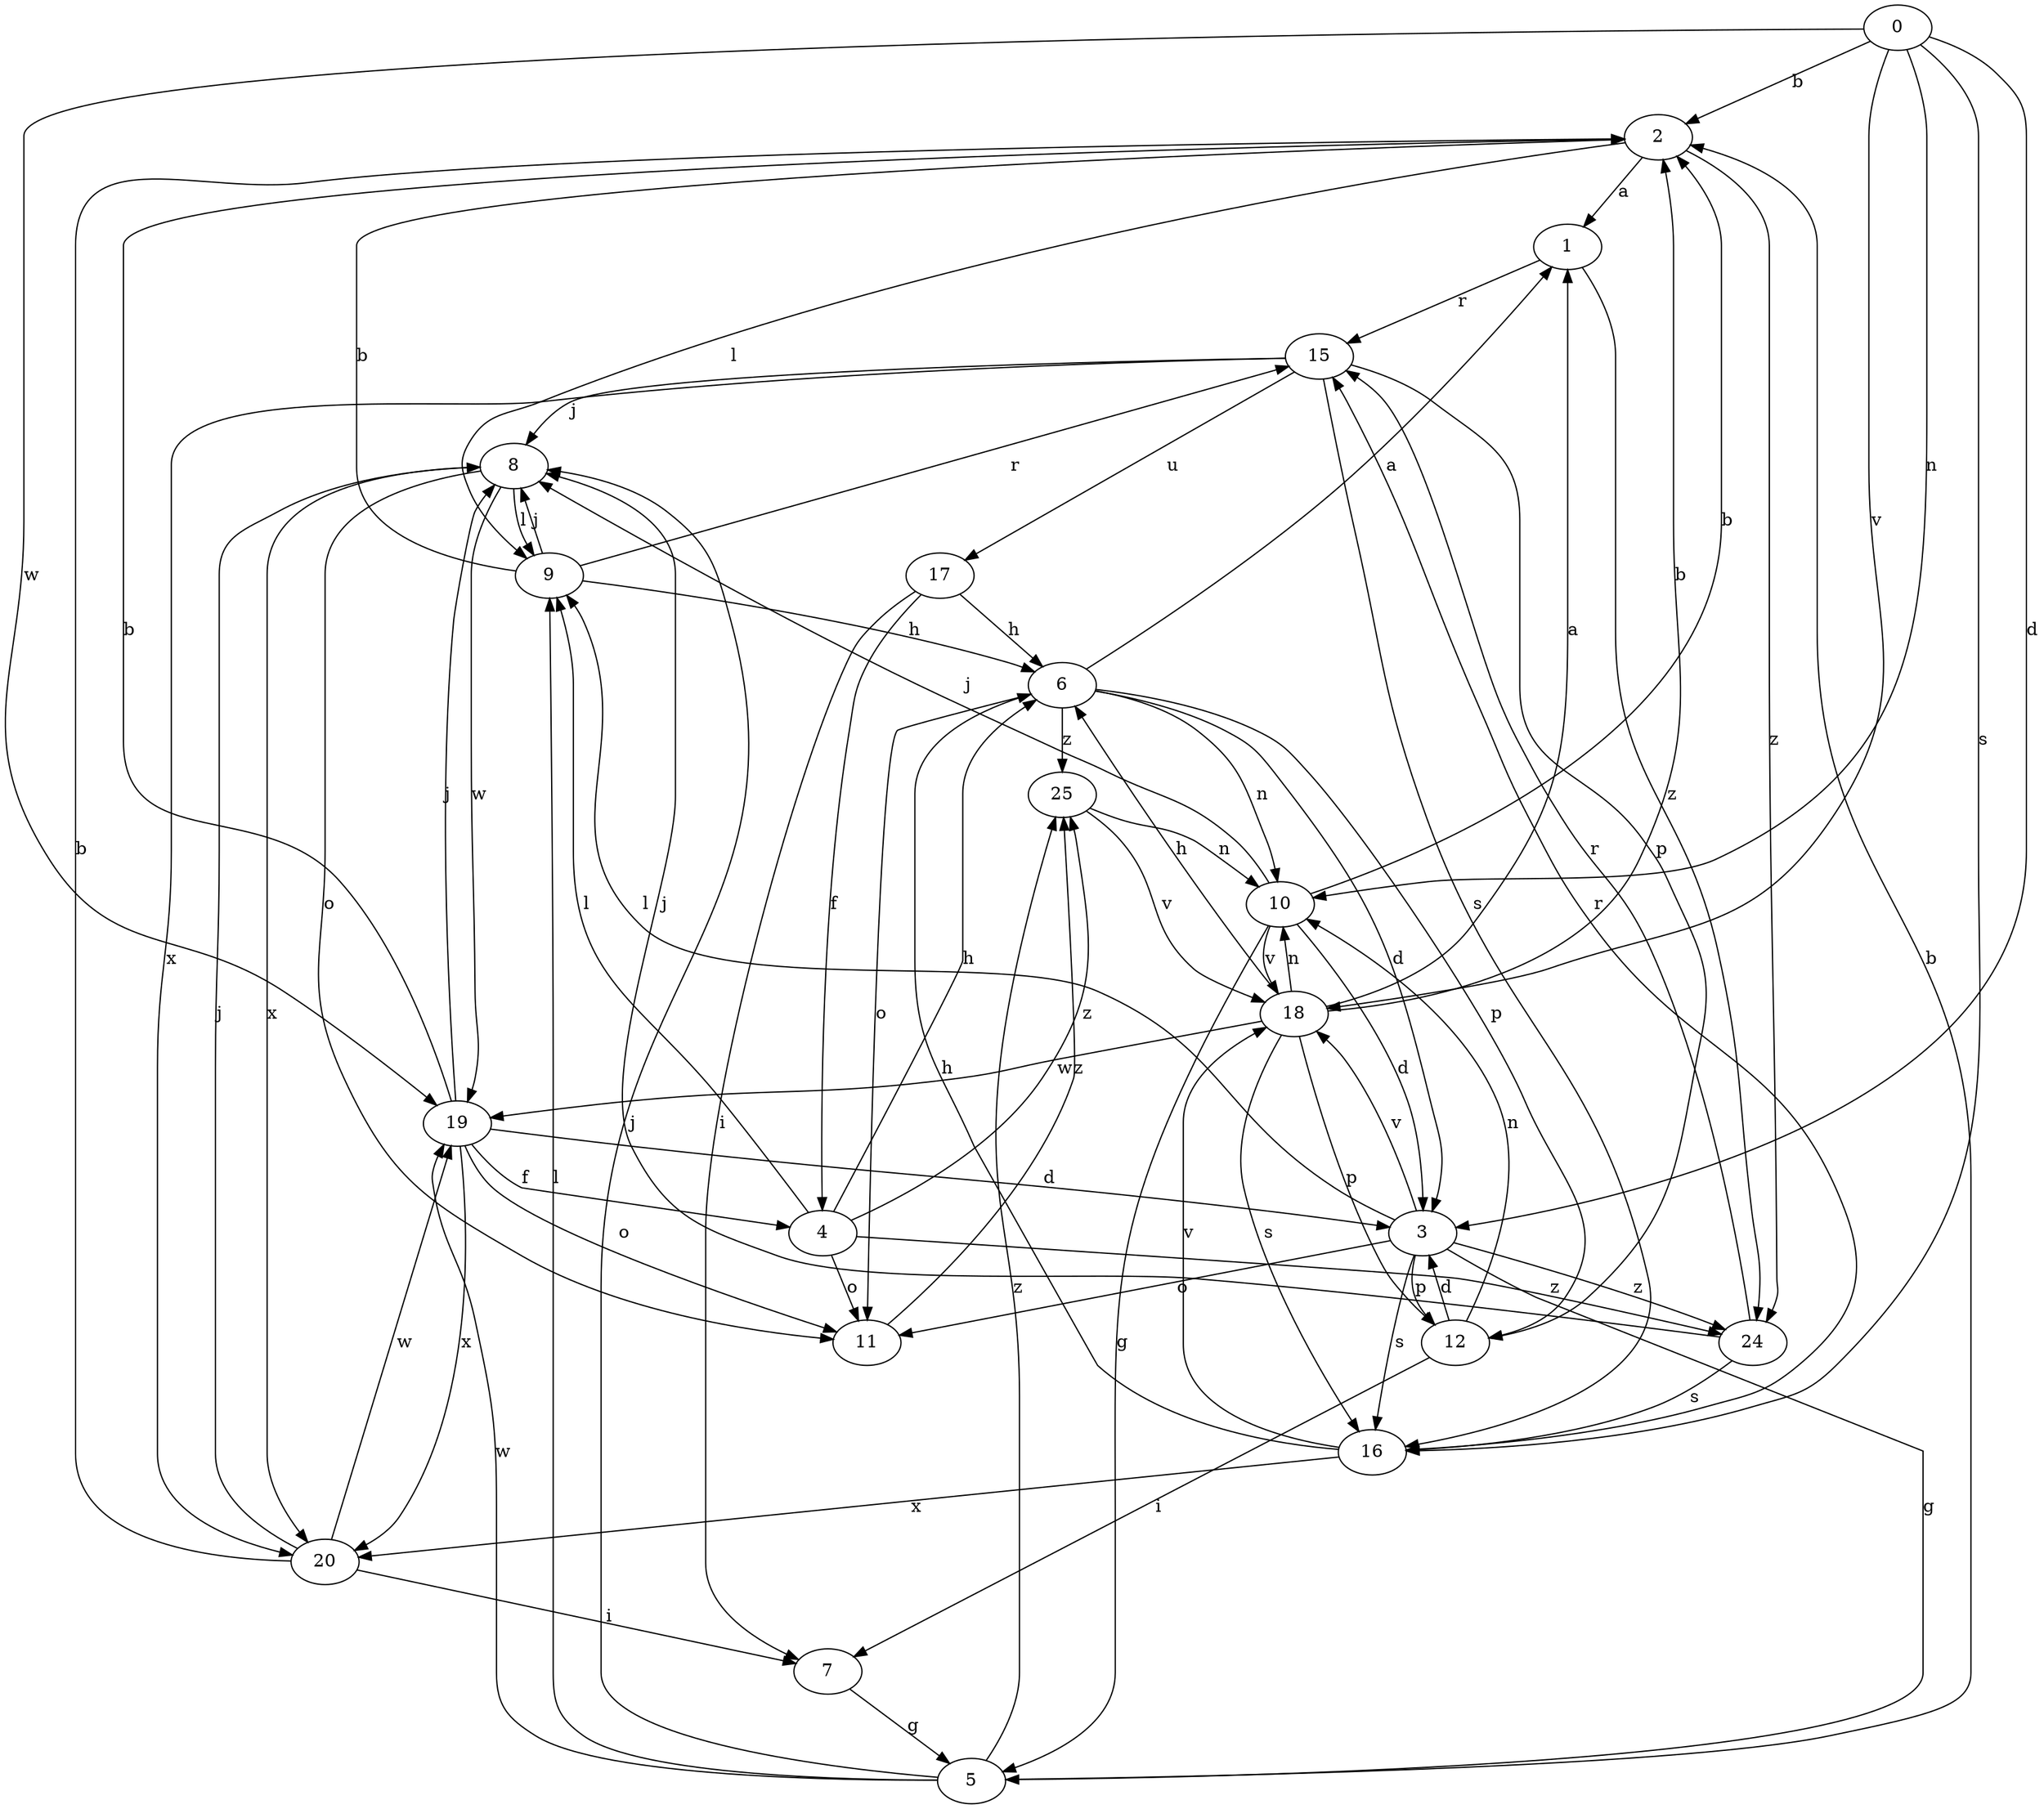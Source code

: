 strict digraph  {
0;
1;
2;
3;
4;
5;
6;
7;
8;
9;
10;
11;
12;
15;
16;
17;
18;
19;
20;
24;
25;
0 -> 2  [label=b];
0 -> 3  [label=d];
0 -> 10  [label=n];
0 -> 16  [label=s];
0 -> 18  [label=v];
0 -> 19  [label=w];
1 -> 15  [label=r];
1 -> 24  [label=z];
2 -> 1  [label=a];
2 -> 9  [label=l];
2 -> 24  [label=z];
3 -> 5  [label=g];
3 -> 9  [label=l];
3 -> 11  [label=o];
3 -> 12  [label=p];
3 -> 16  [label=s];
3 -> 18  [label=v];
3 -> 24  [label=z];
4 -> 6  [label=h];
4 -> 9  [label=l];
4 -> 11  [label=o];
4 -> 24  [label=z];
4 -> 25  [label=z];
5 -> 2  [label=b];
5 -> 8  [label=j];
5 -> 9  [label=l];
5 -> 19  [label=w];
5 -> 25  [label=z];
6 -> 1  [label=a];
6 -> 3  [label=d];
6 -> 10  [label=n];
6 -> 11  [label=o];
6 -> 12  [label=p];
6 -> 25  [label=z];
7 -> 5  [label=g];
8 -> 9  [label=l];
8 -> 11  [label=o];
8 -> 19  [label=w];
8 -> 20  [label=x];
9 -> 2  [label=b];
9 -> 6  [label=h];
9 -> 8  [label=j];
9 -> 15  [label=r];
10 -> 2  [label=b];
10 -> 3  [label=d];
10 -> 5  [label=g];
10 -> 8  [label=j];
10 -> 18  [label=v];
11 -> 25  [label=z];
12 -> 3  [label=d];
12 -> 7  [label=i];
12 -> 10  [label=n];
15 -> 8  [label=j];
15 -> 12  [label=p];
15 -> 16  [label=s];
15 -> 17  [label=u];
15 -> 20  [label=x];
16 -> 6  [label=h];
16 -> 15  [label=r];
16 -> 18  [label=v];
16 -> 20  [label=x];
17 -> 4  [label=f];
17 -> 6  [label=h];
17 -> 7  [label=i];
18 -> 1  [label=a];
18 -> 2  [label=b];
18 -> 6  [label=h];
18 -> 10  [label=n];
18 -> 12  [label=p];
18 -> 16  [label=s];
18 -> 19  [label=w];
19 -> 2  [label=b];
19 -> 3  [label=d];
19 -> 4  [label=f];
19 -> 8  [label=j];
19 -> 11  [label=o];
19 -> 20  [label=x];
20 -> 2  [label=b];
20 -> 7  [label=i];
20 -> 8  [label=j];
20 -> 19  [label=w];
24 -> 8  [label=j];
24 -> 15  [label=r];
24 -> 16  [label=s];
25 -> 10  [label=n];
25 -> 18  [label=v];
}
